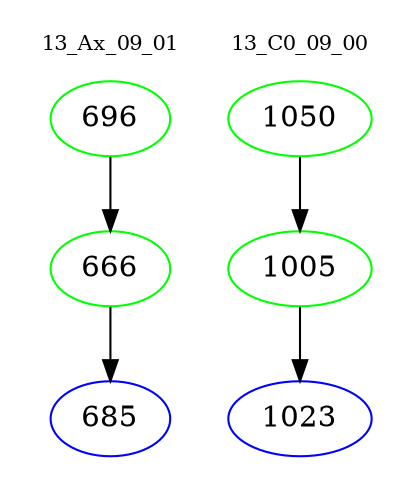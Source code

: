 digraph{
subgraph cluster_0 {
color = white
label = "13_Ax_09_01";
fontsize=10;
T0_696 [label="696", color="green"]
T0_696 -> T0_666 [color="black"]
T0_666 [label="666", color="green"]
T0_666 -> T0_685 [color="black"]
T0_685 [label="685", color="blue"]
}
subgraph cluster_1 {
color = white
label = "13_C0_09_00";
fontsize=10;
T1_1050 [label="1050", color="green"]
T1_1050 -> T1_1005 [color="black"]
T1_1005 [label="1005", color="green"]
T1_1005 -> T1_1023 [color="black"]
T1_1023 [label="1023", color="blue"]
}
}
